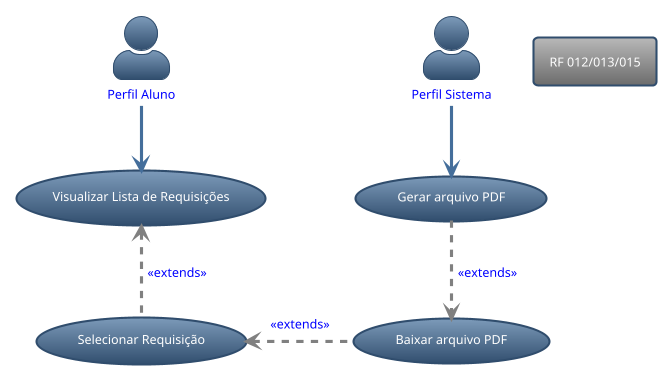 @startuml RF_012
!theme spacelab
skinparam actorStyle awesome

:Perfil Aluno: as PA #text:blue
:Perfil Sistema: as PS #text:blue
rectangle requisito_funcional as "RF 012/013/015"

(Visualizar Lista de Requisições) as RF12
(Selecionar Requisição) as RF13
(Gerar arquivo PDF) as pdf
(Baixar arquivo PDF) as RF15

PA --> RF12 
PS --> pdf
pdf ..> RF15 #line:gray;text:blue : <<extends>>
RF12 <.. RF13 #line:gray;text:blue : <<extends>>
RF13 <.right. RF15 #line:gray;text:blue : <<extends>>

@enduml
